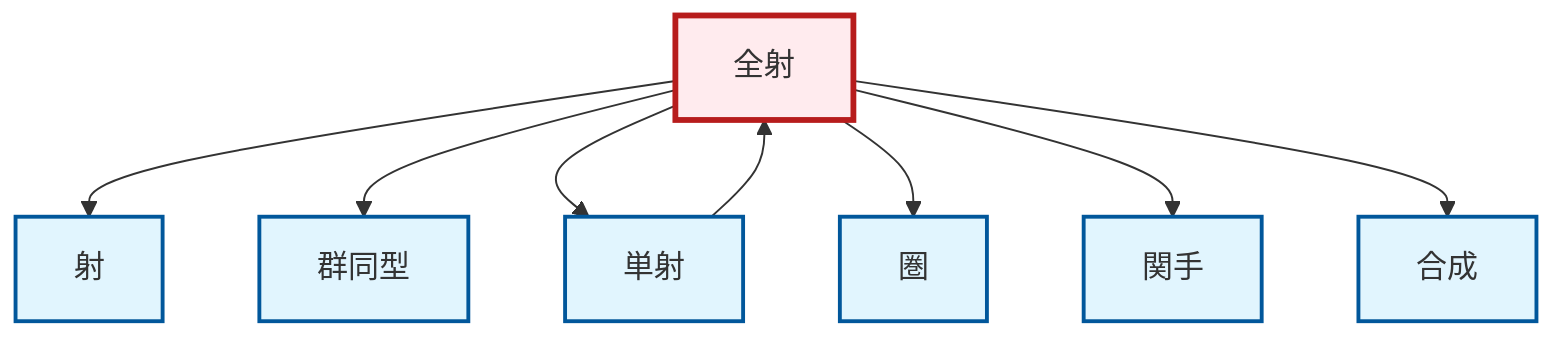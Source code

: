 graph TD
    classDef definition fill:#e1f5fe,stroke:#01579b,stroke-width:2px
    classDef theorem fill:#f3e5f5,stroke:#4a148c,stroke-width:2px
    classDef axiom fill:#fff3e0,stroke:#e65100,stroke-width:2px
    classDef example fill:#e8f5e9,stroke:#1b5e20,stroke-width:2px
    classDef current fill:#ffebee,stroke:#b71c1c,stroke-width:3px
    def-category["圏"]:::definition
    def-functor["関手"]:::definition
    def-isomorphism["群同型"]:::definition
    def-epimorphism["全射"]:::definition
    def-morphism["射"]:::definition
    def-monomorphism["単射"]:::definition
    def-composition["合成"]:::definition
    def-epimorphism --> def-morphism
    def-epimorphism --> def-isomorphism
    def-epimorphism --> def-monomorphism
    def-monomorphism --> def-epimorphism
    def-epimorphism --> def-category
    def-epimorphism --> def-functor
    def-epimorphism --> def-composition
    class def-epimorphism current